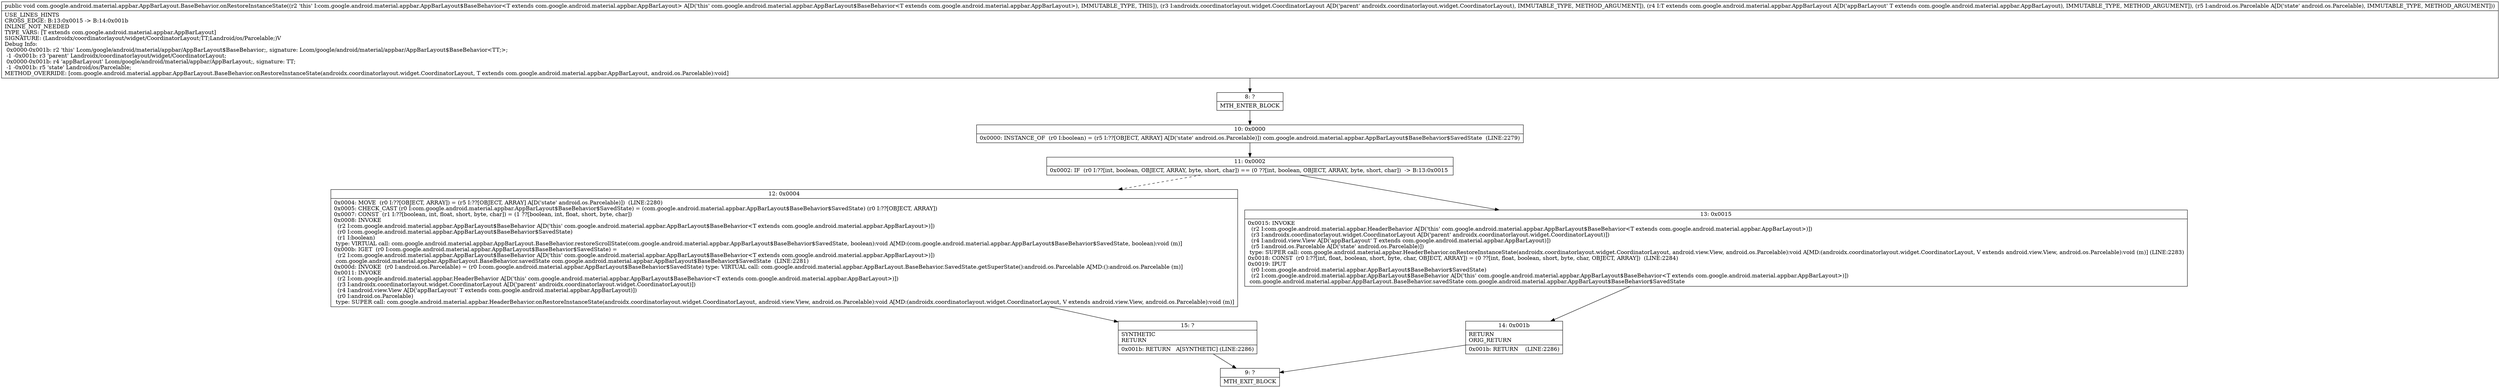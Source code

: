 digraph "CFG forcom.google.android.material.appbar.AppBarLayout.BaseBehavior.onRestoreInstanceState(Landroidx\/coordinatorlayout\/widget\/CoordinatorLayout;Lcom\/google\/android\/material\/appbar\/AppBarLayout;Landroid\/os\/Parcelable;)V" {
Node_8 [shape=record,label="{8\:\ ?|MTH_ENTER_BLOCK\l}"];
Node_10 [shape=record,label="{10\:\ 0x0000|0x0000: INSTANCE_OF  (r0 I:boolean) = (r5 I:??[OBJECT, ARRAY] A[D('state' android.os.Parcelable)]) com.google.android.material.appbar.AppBarLayout$BaseBehavior$SavedState  (LINE:2279)\l}"];
Node_11 [shape=record,label="{11\:\ 0x0002|0x0002: IF  (r0 I:??[int, boolean, OBJECT, ARRAY, byte, short, char]) == (0 ??[int, boolean, OBJECT, ARRAY, byte, short, char])  \-\> B:13:0x0015 \l}"];
Node_12 [shape=record,label="{12\:\ 0x0004|0x0004: MOVE  (r0 I:??[OBJECT, ARRAY]) = (r5 I:??[OBJECT, ARRAY] A[D('state' android.os.Parcelable)])  (LINE:2280)\l0x0005: CHECK_CAST (r0 I:com.google.android.material.appbar.AppBarLayout$BaseBehavior$SavedState) = (com.google.android.material.appbar.AppBarLayout$BaseBehavior$SavedState) (r0 I:??[OBJECT, ARRAY]) \l0x0007: CONST  (r1 I:??[boolean, int, float, short, byte, char]) = (1 ??[boolean, int, float, short, byte, char]) \l0x0008: INVOKE  \l  (r2 I:com.google.android.material.appbar.AppBarLayout$BaseBehavior A[D('this' com.google.android.material.appbar.AppBarLayout$BaseBehavior\<T extends com.google.android.material.appbar.AppBarLayout\>)])\l  (r0 I:com.google.android.material.appbar.AppBarLayout$BaseBehavior$SavedState)\l  (r1 I:boolean)\l type: VIRTUAL call: com.google.android.material.appbar.AppBarLayout.BaseBehavior.restoreScrollState(com.google.android.material.appbar.AppBarLayout$BaseBehavior$SavedState, boolean):void A[MD:(com.google.android.material.appbar.AppBarLayout$BaseBehavior$SavedState, boolean):void (m)]\l0x000b: IGET  (r0 I:com.google.android.material.appbar.AppBarLayout$BaseBehavior$SavedState) = \l  (r2 I:com.google.android.material.appbar.AppBarLayout$BaseBehavior A[D('this' com.google.android.material.appbar.AppBarLayout$BaseBehavior\<T extends com.google.android.material.appbar.AppBarLayout\>)])\l com.google.android.material.appbar.AppBarLayout.BaseBehavior.savedState com.google.android.material.appbar.AppBarLayout$BaseBehavior$SavedState  (LINE:2281)\l0x000d: INVOKE  (r0 I:android.os.Parcelable) = (r0 I:com.google.android.material.appbar.AppBarLayout$BaseBehavior$SavedState) type: VIRTUAL call: com.google.android.material.appbar.AppBarLayout.BaseBehavior.SavedState.getSuperState():android.os.Parcelable A[MD:():android.os.Parcelable (m)]\l0x0011: INVOKE  \l  (r2 I:com.google.android.material.appbar.HeaderBehavior A[D('this' com.google.android.material.appbar.AppBarLayout$BaseBehavior\<T extends com.google.android.material.appbar.AppBarLayout\>)])\l  (r3 I:androidx.coordinatorlayout.widget.CoordinatorLayout A[D('parent' androidx.coordinatorlayout.widget.CoordinatorLayout)])\l  (r4 I:android.view.View A[D('appBarLayout' T extends com.google.android.material.appbar.AppBarLayout)])\l  (r0 I:android.os.Parcelable)\l type: SUPER call: com.google.android.material.appbar.HeaderBehavior.onRestoreInstanceState(androidx.coordinatorlayout.widget.CoordinatorLayout, android.view.View, android.os.Parcelable):void A[MD:(androidx.coordinatorlayout.widget.CoordinatorLayout, V extends android.view.View, android.os.Parcelable):void (m)]\l}"];
Node_15 [shape=record,label="{15\:\ ?|SYNTHETIC\lRETURN\l|0x001b: RETURN   A[SYNTHETIC] (LINE:2286)\l}"];
Node_9 [shape=record,label="{9\:\ ?|MTH_EXIT_BLOCK\l}"];
Node_13 [shape=record,label="{13\:\ 0x0015|0x0015: INVOKE  \l  (r2 I:com.google.android.material.appbar.HeaderBehavior A[D('this' com.google.android.material.appbar.AppBarLayout$BaseBehavior\<T extends com.google.android.material.appbar.AppBarLayout\>)])\l  (r3 I:androidx.coordinatorlayout.widget.CoordinatorLayout A[D('parent' androidx.coordinatorlayout.widget.CoordinatorLayout)])\l  (r4 I:android.view.View A[D('appBarLayout' T extends com.google.android.material.appbar.AppBarLayout)])\l  (r5 I:android.os.Parcelable A[D('state' android.os.Parcelable)])\l type: SUPER call: com.google.android.material.appbar.HeaderBehavior.onRestoreInstanceState(androidx.coordinatorlayout.widget.CoordinatorLayout, android.view.View, android.os.Parcelable):void A[MD:(androidx.coordinatorlayout.widget.CoordinatorLayout, V extends android.view.View, android.os.Parcelable):void (m)] (LINE:2283)\l0x0018: CONST  (r0 I:??[int, float, boolean, short, byte, char, OBJECT, ARRAY]) = (0 ??[int, float, boolean, short, byte, char, OBJECT, ARRAY])  (LINE:2284)\l0x0019: IPUT  \l  (r0 I:com.google.android.material.appbar.AppBarLayout$BaseBehavior$SavedState)\l  (r2 I:com.google.android.material.appbar.AppBarLayout$BaseBehavior A[D('this' com.google.android.material.appbar.AppBarLayout$BaseBehavior\<T extends com.google.android.material.appbar.AppBarLayout\>)])\l com.google.android.material.appbar.AppBarLayout.BaseBehavior.savedState com.google.android.material.appbar.AppBarLayout$BaseBehavior$SavedState \l}"];
Node_14 [shape=record,label="{14\:\ 0x001b|RETURN\lORIG_RETURN\l|0x001b: RETURN    (LINE:2286)\l}"];
MethodNode[shape=record,label="{public void com.google.android.material.appbar.AppBarLayout.BaseBehavior.onRestoreInstanceState((r2 'this' I:com.google.android.material.appbar.AppBarLayout$BaseBehavior\<T extends com.google.android.material.appbar.AppBarLayout\> A[D('this' com.google.android.material.appbar.AppBarLayout$BaseBehavior\<T extends com.google.android.material.appbar.AppBarLayout\>), IMMUTABLE_TYPE, THIS]), (r3 I:androidx.coordinatorlayout.widget.CoordinatorLayout A[D('parent' androidx.coordinatorlayout.widget.CoordinatorLayout), IMMUTABLE_TYPE, METHOD_ARGUMENT]), (r4 I:T extends com.google.android.material.appbar.AppBarLayout A[D('appBarLayout' T extends com.google.android.material.appbar.AppBarLayout), IMMUTABLE_TYPE, METHOD_ARGUMENT]), (r5 I:android.os.Parcelable A[D('state' android.os.Parcelable), IMMUTABLE_TYPE, METHOD_ARGUMENT]))  | USE_LINES_HINTS\lCROSS_EDGE: B:13:0x0015 \-\> B:14:0x001b\lINLINE_NOT_NEEDED\lTYPE_VARS: [T extends com.google.android.material.appbar.AppBarLayout]\lSIGNATURE: (Landroidx\/coordinatorlayout\/widget\/CoordinatorLayout;TT;Landroid\/os\/Parcelable;)V\lDebug Info:\l  0x0000\-0x001b: r2 'this' Lcom\/google\/android\/material\/appbar\/AppBarLayout$BaseBehavior;, signature: Lcom\/google\/android\/material\/appbar\/AppBarLayout$BaseBehavior\<TT;\>;\l  \-1 \-0x001b: r3 'parent' Landroidx\/coordinatorlayout\/widget\/CoordinatorLayout;\l  0x0000\-0x001b: r4 'appBarLayout' Lcom\/google\/android\/material\/appbar\/AppBarLayout;, signature: TT;\l  \-1 \-0x001b: r5 'state' Landroid\/os\/Parcelable;\lMETHOD_OVERRIDE: [com.google.android.material.appbar.AppBarLayout.BaseBehavior.onRestoreInstanceState(androidx.coordinatorlayout.widget.CoordinatorLayout, T extends com.google.android.material.appbar.AppBarLayout, android.os.Parcelable):void]\l}"];
MethodNode -> Node_8;Node_8 -> Node_10;
Node_10 -> Node_11;
Node_11 -> Node_12[style=dashed];
Node_11 -> Node_13;
Node_12 -> Node_15;
Node_15 -> Node_9;
Node_13 -> Node_14;
Node_14 -> Node_9;
}

